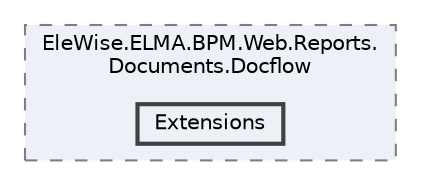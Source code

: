 digraph "Web/Modules/EleWise.ELMA.BPM.Web.Reports.Documents.Docflow/Extensions"
{
 // LATEX_PDF_SIZE
  bgcolor="transparent";
  edge [fontname=Helvetica,fontsize=10,labelfontname=Helvetica,labelfontsize=10];
  node [fontname=Helvetica,fontsize=10,shape=box,height=0.2,width=0.4];
  compound=true
  subgraph clusterdir_c86c9580f0217370ad111eb412e2140a {
    graph [ bgcolor="#edf0f7", pencolor="grey50", label="EleWise.ELMA.BPM.Web.Reports.\lDocuments.Docflow", fontname=Helvetica,fontsize=10 style="filled,dashed", URL="dir_c86c9580f0217370ad111eb412e2140a.html",tooltip=""]
  dir_b3ef4bd5c698ac84822e47cd77ee97b6 [label="Extensions", fillcolor="#edf0f7", color="grey25", style="filled,bold", URL="dir_b3ef4bd5c698ac84822e47cd77ee97b6.html",tooltip=""];
  }
}
